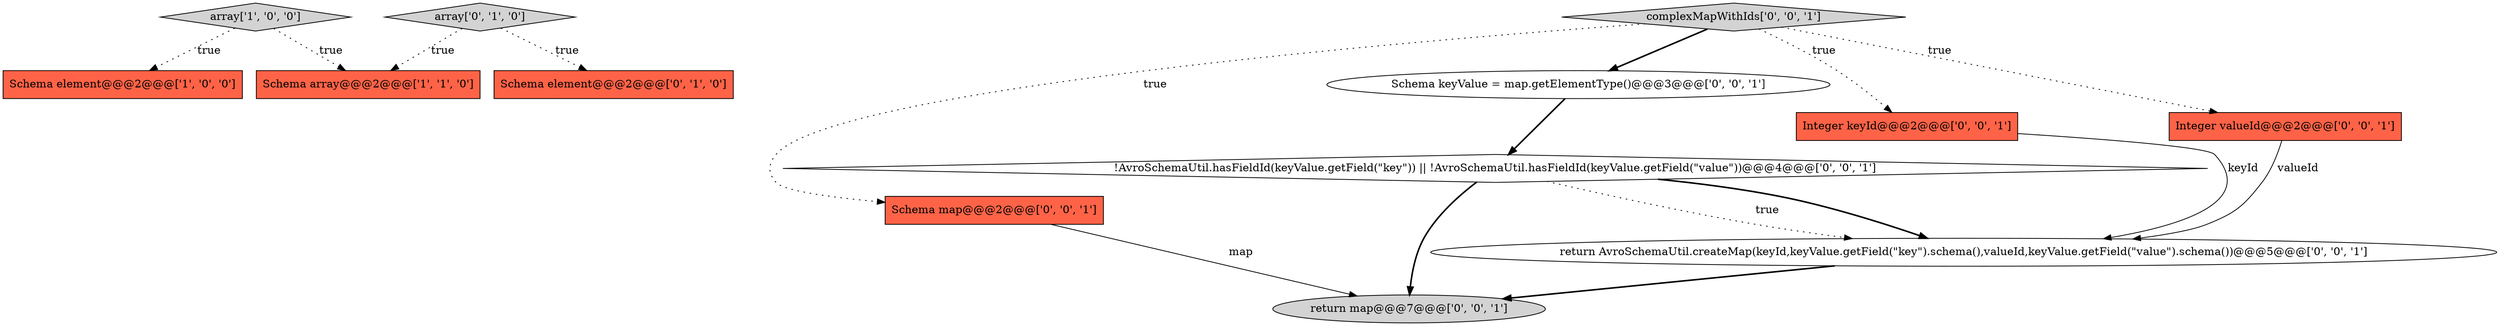 digraph {
2 [style = filled, label = "array['1', '0', '0']", fillcolor = lightgray, shape = diamond image = "AAA0AAABBB1BBB"];
0 [style = filled, label = "Schema element@@@2@@@['1', '0', '0']", fillcolor = tomato, shape = box image = "AAA0AAABBB1BBB"];
7 [style = filled, label = "complexMapWithIds['0', '0', '1']", fillcolor = lightgray, shape = diamond image = "AAA0AAABBB3BBB"];
5 [style = filled, label = "Integer keyId@@@2@@@['0', '0', '1']", fillcolor = tomato, shape = box image = "AAA0AAABBB3BBB"];
6 [style = filled, label = "return map@@@7@@@['0', '0', '1']", fillcolor = lightgray, shape = ellipse image = "AAA0AAABBB3BBB"];
9 [style = filled, label = "Schema map@@@2@@@['0', '0', '1']", fillcolor = tomato, shape = box image = "AAA0AAABBB3BBB"];
12 [style = filled, label = "!AvroSchemaUtil.hasFieldId(keyValue.getField(\"key\")) || !AvroSchemaUtil.hasFieldId(keyValue.getField(\"value\"))@@@4@@@['0', '0', '1']", fillcolor = white, shape = diamond image = "AAA0AAABBB3BBB"];
10 [style = filled, label = "Integer valueId@@@2@@@['0', '0', '1']", fillcolor = tomato, shape = box image = "AAA0AAABBB3BBB"];
1 [style = filled, label = "Schema array@@@2@@@['1', '1', '0']", fillcolor = tomato, shape = box image = "AAA0AAABBB1BBB"];
4 [style = filled, label = "array['0', '1', '0']", fillcolor = lightgray, shape = diamond image = "AAA0AAABBB2BBB"];
8 [style = filled, label = "return AvroSchemaUtil.createMap(keyId,keyValue.getField(\"key\").schema(),valueId,keyValue.getField(\"value\").schema())@@@5@@@['0', '0', '1']", fillcolor = white, shape = ellipse image = "AAA0AAABBB3BBB"];
3 [style = filled, label = "Schema element@@@2@@@['0', '1', '0']", fillcolor = tomato, shape = box image = "AAA0AAABBB2BBB"];
11 [style = filled, label = "Schema keyValue = map.getElementType()@@@3@@@['0', '0', '1']", fillcolor = white, shape = ellipse image = "AAA0AAABBB3BBB"];
12->8 [style = dotted, label="true"];
2->1 [style = dotted, label="true"];
2->0 [style = dotted, label="true"];
11->12 [style = bold, label=""];
10->8 [style = solid, label="valueId"];
8->6 [style = bold, label=""];
4->1 [style = dotted, label="true"];
4->3 [style = dotted, label="true"];
12->8 [style = bold, label=""];
7->11 [style = bold, label=""];
7->9 [style = dotted, label="true"];
9->6 [style = solid, label="map"];
12->6 [style = bold, label=""];
5->8 [style = solid, label="keyId"];
7->5 [style = dotted, label="true"];
7->10 [style = dotted, label="true"];
}
